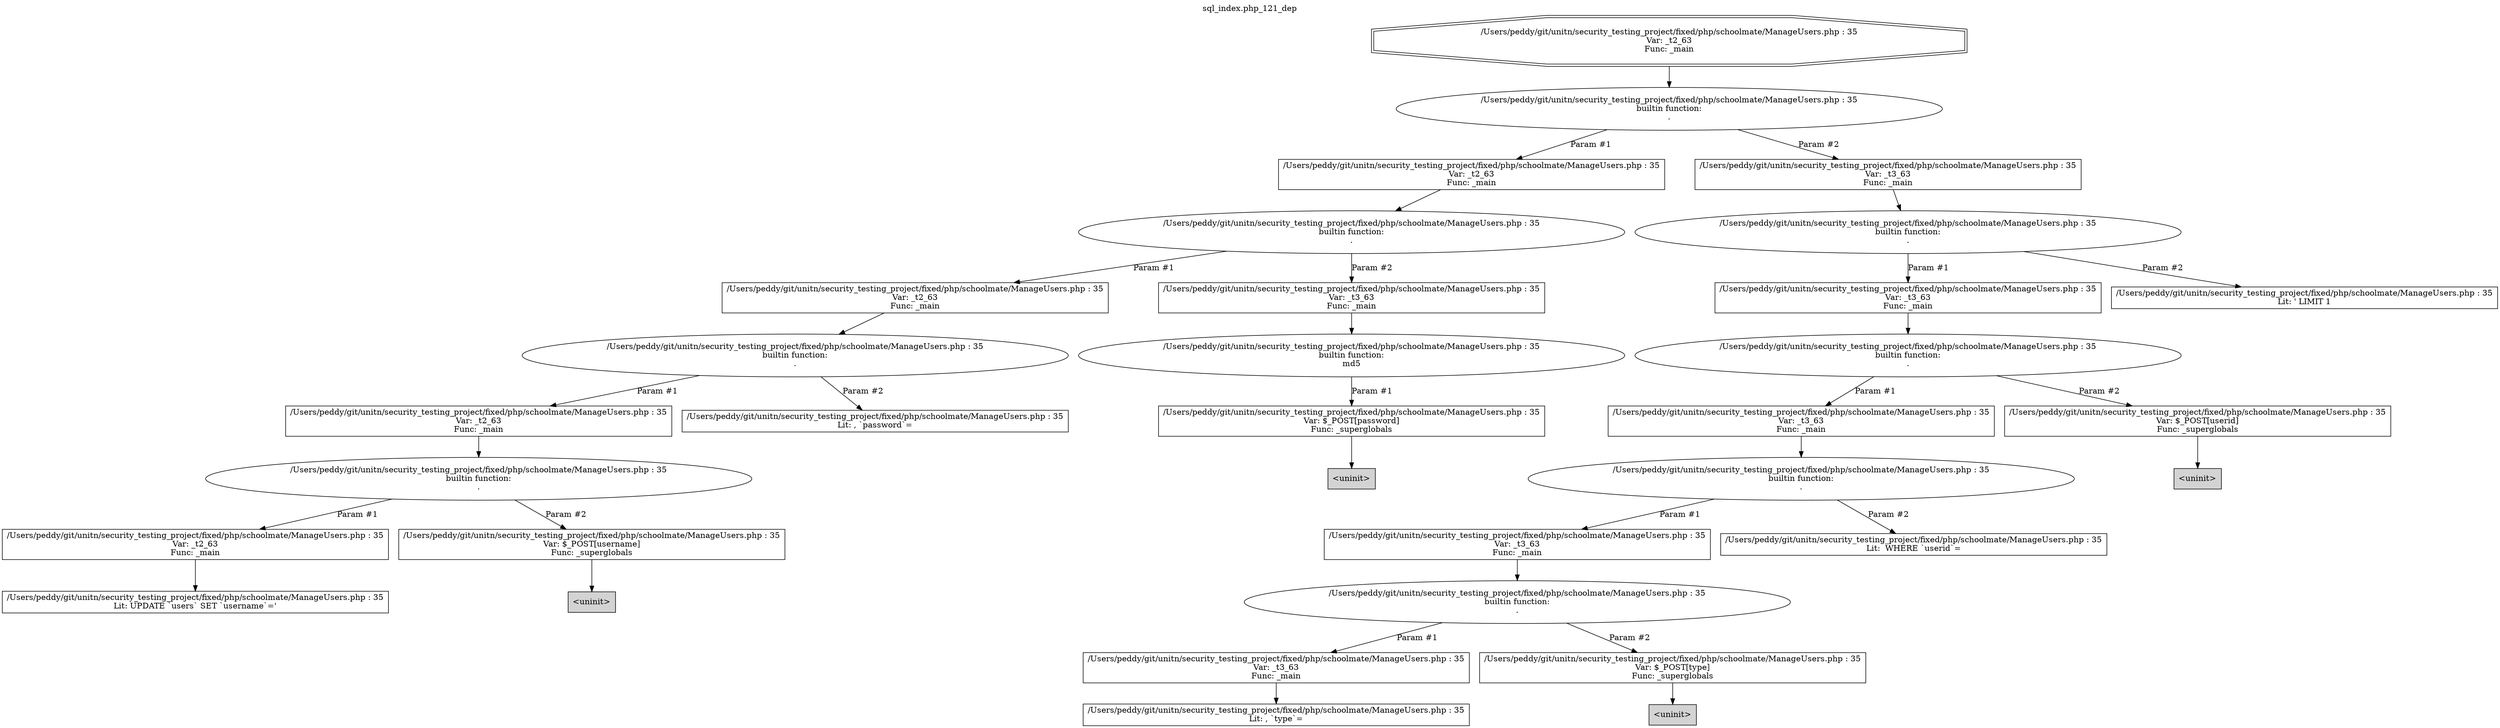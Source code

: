 digraph cfg {
  label="sql_index.php_121_dep";
  labelloc=t;
  n1 [shape=doubleoctagon, label="/Users/peddy/git/unitn/security_testing_project/fixed/php/schoolmate/ManageUsers.php : 35\nVar: _t2_63\nFunc: _main\n"];
  n2 [shape=ellipse, label="/Users/peddy/git/unitn/security_testing_project/fixed/php/schoolmate/ManageUsers.php : 35\nbuiltin function:\n.\n"];
  n3 [shape=box, label="/Users/peddy/git/unitn/security_testing_project/fixed/php/schoolmate/ManageUsers.php : 35\nVar: _t2_63\nFunc: _main\n"];
  n4 [shape=ellipse, label="/Users/peddy/git/unitn/security_testing_project/fixed/php/schoolmate/ManageUsers.php : 35\nbuiltin function:\n.\n"];
  n5 [shape=box, label="/Users/peddy/git/unitn/security_testing_project/fixed/php/schoolmate/ManageUsers.php : 35\nVar: _t2_63\nFunc: _main\n"];
  n6 [shape=ellipse, label="/Users/peddy/git/unitn/security_testing_project/fixed/php/schoolmate/ManageUsers.php : 35\nbuiltin function:\n.\n"];
  n7 [shape=box, label="/Users/peddy/git/unitn/security_testing_project/fixed/php/schoolmate/ManageUsers.php : 35\nVar: _t2_63\nFunc: _main\n"];
  n8 [shape=ellipse, label="/Users/peddy/git/unitn/security_testing_project/fixed/php/schoolmate/ManageUsers.php : 35\nbuiltin function:\n.\n"];
  n9 [shape=box, label="/Users/peddy/git/unitn/security_testing_project/fixed/php/schoolmate/ManageUsers.php : 35\nVar: _t2_63\nFunc: _main\n"];
  n10 [shape=box, label="/Users/peddy/git/unitn/security_testing_project/fixed/php/schoolmate/ManageUsers.php : 35\nLit: UPDATE `users` SET `username`='\n"];
  n11 [shape=box, label="/Users/peddy/git/unitn/security_testing_project/fixed/php/schoolmate/ManageUsers.php : 35\nVar: $_POST[username]\nFunc: _superglobals\n"];
  n12 [shape=box, label="<uninit>",style=filled];
  n13 [shape=box, label="/Users/peddy/git/unitn/security_testing_project/fixed/php/schoolmate/ManageUsers.php : 35\nLit: , `password`=\n"];
  n14 [shape=box, label="/Users/peddy/git/unitn/security_testing_project/fixed/php/schoolmate/ManageUsers.php : 35\nVar: _t3_63\nFunc: _main\n"];
  n15 [shape=ellipse, label="/Users/peddy/git/unitn/security_testing_project/fixed/php/schoolmate/ManageUsers.php : 35\nbuiltin function:\nmd5\n"];
  n16 [shape=box, label="/Users/peddy/git/unitn/security_testing_project/fixed/php/schoolmate/ManageUsers.php : 35\nVar: $_POST[password]\nFunc: _superglobals\n"];
  n17 [shape=box, label="<uninit>",style=filled];
  n18 [shape=box, label="/Users/peddy/git/unitn/security_testing_project/fixed/php/schoolmate/ManageUsers.php : 35\nVar: _t3_63\nFunc: _main\n"];
  n19 [shape=ellipse, label="/Users/peddy/git/unitn/security_testing_project/fixed/php/schoolmate/ManageUsers.php : 35\nbuiltin function:\n.\n"];
  n20 [shape=box, label="/Users/peddy/git/unitn/security_testing_project/fixed/php/schoolmate/ManageUsers.php : 35\nVar: _t3_63\nFunc: _main\n"];
  n21 [shape=ellipse, label="/Users/peddy/git/unitn/security_testing_project/fixed/php/schoolmate/ManageUsers.php : 35\nbuiltin function:\n.\n"];
  n22 [shape=box, label="/Users/peddy/git/unitn/security_testing_project/fixed/php/schoolmate/ManageUsers.php : 35\nVar: _t3_63\nFunc: _main\n"];
  n23 [shape=ellipse, label="/Users/peddy/git/unitn/security_testing_project/fixed/php/schoolmate/ManageUsers.php : 35\nbuiltin function:\n.\n"];
  n24 [shape=box, label="/Users/peddy/git/unitn/security_testing_project/fixed/php/schoolmate/ManageUsers.php : 35\nVar: _t3_63\nFunc: _main\n"];
  n25 [shape=ellipse, label="/Users/peddy/git/unitn/security_testing_project/fixed/php/schoolmate/ManageUsers.php : 35\nbuiltin function:\n.\n"];
  n26 [shape=box, label="/Users/peddy/git/unitn/security_testing_project/fixed/php/schoolmate/ManageUsers.php : 35\nVar: _t3_63\nFunc: _main\n"];
  n27 [shape=box, label="/Users/peddy/git/unitn/security_testing_project/fixed/php/schoolmate/ManageUsers.php : 35\nLit: , `type`=\n"];
  n28 [shape=box, label="/Users/peddy/git/unitn/security_testing_project/fixed/php/schoolmate/ManageUsers.php : 35\nVar: $_POST[type]\nFunc: _superglobals\n"];
  n29 [shape=box, label="<uninit>",style=filled];
  n30 [shape=box, label="/Users/peddy/git/unitn/security_testing_project/fixed/php/schoolmate/ManageUsers.php : 35\nLit:  WHERE `userid`=\n"];
  n31 [shape=box, label="/Users/peddy/git/unitn/security_testing_project/fixed/php/schoolmate/ManageUsers.php : 35\nVar: $_POST[userid]\nFunc: _superglobals\n"];
  n32 [shape=box, label="<uninit>",style=filled];
  n33 [shape=box, label="/Users/peddy/git/unitn/security_testing_project/fixed/php/schoolmate/ManageUsers.php : 35\nLit: ' LIMIT 1\n"];
  n1 -> n2;
  n3 -> n4;
  n5 -> n6;
  n7 -> n8;
  n9 -> n10;
  n8 -> n9[label="Param #1"];
  n8 -> n11[label="Param #2"];
  n11 -> n12;
  n6 -> n7[label="Param #1"];
  n6 -> n13[label="Param #2"];
  n4 -> n5[label="Param #1"];
  n4 -> n14[label="Param #2"];
  n14 -> n15;
  n16 -> n17;
  n15 -> n16[label="Param #1"];
  n2 -> n3[label="Param #1"];
  n2 -> n18[label="Param #2"];
  n18 -> n19;
  n20 -> n21;
  n22 -> n23;
  n24 -> n25;
  n26 -> n27;
  n25 -> n26[label="Param #1"];
  n25 -> n28[label="Param #2"];
  n28 -> n29;
  n23 -> n24[label="Param #1"];
  n23 -> n30[label="Param #2"];
  n21 -> n22[label="Param #1"];
  n21 -> n31[label="Param #2"];
  n31 -> n32;
  n19 -> n20[label="Param #1"];
  n19 -> n33[label="Param #2"];
}
